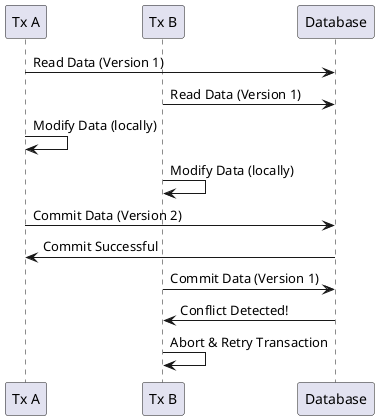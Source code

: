 @startuml

participant "Tx A" as A
participant "Tx B" as B
participant "Database" as DB

A -> DB: Read Data (Version 1)
B -> DB: Read Data (Version 1)
A -> A: Modify Data (locally)
B -> B: Modify Data (locally)
A -> DB: Commit Data (Version 2)
DB -> A: Commit Successful
B -> DB: Commit Data (Version 1)
DB -> B: Conflict Detected!
B -> B: Abort & Retry Transaction

@enduml
